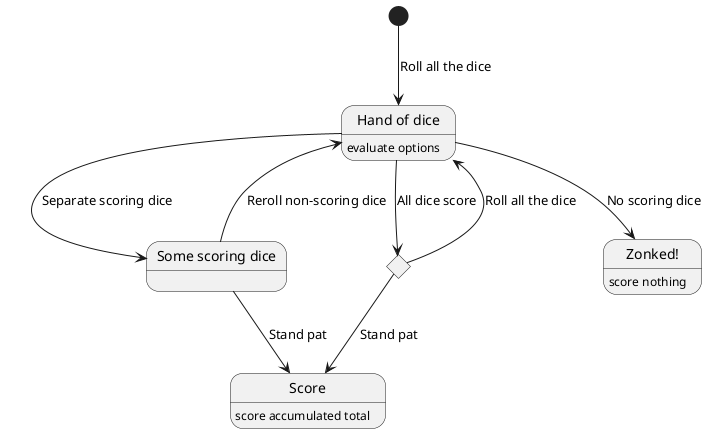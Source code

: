 @startuml zonk_state.png
'figure 6: The Zonk States'
skinparam monochrome true
skinparam handwritten false
skinparam shadowing false
skinparam classAttributeIconSize 0
hide class circle
hide abstract circle

state "Hand of dice" as hand
state "Some scoring dice" as subset
state "Go On" as choice <<choice>>
state "Zonked!" as score0
state "Score" as scoreall

score0 : score nothing
scoreall : score accumulated total
hand : evaluate options

[*] --> hand : Roll all the dice

hand --> subset : Separate scoring dice

subset --> hand : Reroll non-scoring dice

hand --> score0 : No scoring dice

hand --> choice : All dice score

choice --> hand : Roll all the dice

subset --> scoreall : Stand pat
choice --> scoreall : Stand pat

@enduml


@startuml zonk_patterns.png
'figure 7: The Zonk Patterns'
skinparam monochrome true
skinparam handwritten false
skinparam shadowing false
skinparam classAttributeIconSize 0
hide class circle
hide abstract circle

class Hand {}

class Dice {}

abstract class Pattern {
+ condition(Dice) -> bool
}

class Three {}
class Four {}
class Five {}

class SmallStraight {}

class LargeStraight {}

class Ace {}

class Cinque {}

Pattern <|-- Three
Pattern <|-- Four
Pattern <|-- Five
Pattern <|-- SmallStraight
Pattern <|-- LargeStraight
Pattern <|-- Ace
Pattern <|-- Cinque

Hand -- "*" Dice
Dice -- "*" Pattern

@enduml
